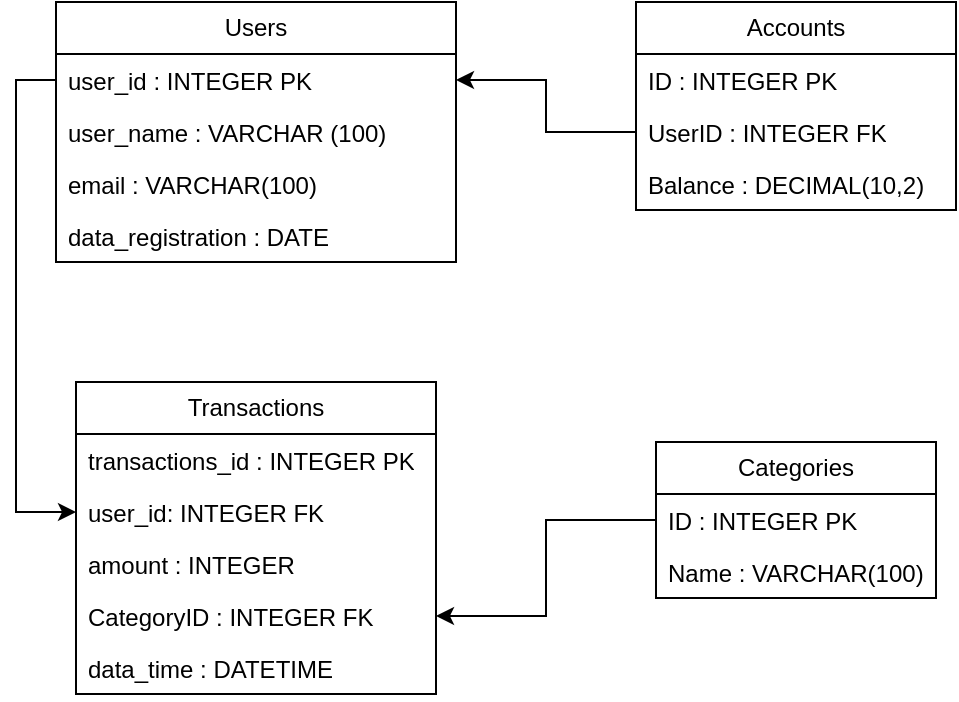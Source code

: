 <mxfile version="26.0.14">
  <diagram name="Сторінка-1" id="FXrASWdGdqumxakvUukr">
    <mxGraphModel dx="878" dy="434" grid="1" gridSize="10" guides="1" tooltips="1" connect="1" arrows="1" fold="1" page="1" pageScale="1" pageWidth="827" pageHeight="1169" math="0" shadow="0">
      <root>
        <mxCell id="0" />
        <mxCell id="1" parent="0" />
        <mxCell id="tcAAu6rSWvDC3EAtHfOZ-1" value="Users" style="swimlane;fontStyle=0;childLayout=stackLayout;horizontal=1;startSize=26;fillColor=none;horizontalStack=0;resizeParent=1;resizeParentMax=0;resizeLast=0;collapsible=1;marginBottom=0;whiteSpace=wrap;html=1;" vertex="1" parent="1">
          <mxGeometry x="50" y="610" width="200" height="130" as="geometry" />
        </mxCell>
        <mxCell id="tcAAu6rSWvDC3EAtHfOZ-2" value="user_id : INTEGER PK" style="text;strokeColor=none;fillColor=none;align=left;verticalAlign=top;spacingLeft=4;spacingRight=4;overflow=hidden;rotatable=0;points=[[0,0.5],[1,0.5]];portConstraint=eastwest;whiteSpace=wrap;html=1;" vertex="1" parent="tcAAu6rSWvDC3EAtHfOZ-1">
          <mxGeometry y="26" width="200" height="26" as="geometry" />
        </mxCell>
        <mxCell id="tcAAu6rSWvDC3EAtHfOZ-3" value="user_name : VARCHAR&amp;nbsp;&lt;span style=&quot;background-color: transparent; color: light-dark(rgb(0, 0, 0), rgb(255, 255, 255));&quot;&gt;(100)&lt;/span&gt;" style="text;strokeColor=none;fillColor=none;align=left;verticalAlign=top;spacingLeft=4;spacingRight=4;overflow=hidden;rotatable=0;points=[[0,0.5],[1,0.5]];portConstraint=eastwest;whiteSpace=wrap;html=1;" vertex="1" parent="tcAAu6rSWvDC3EAtHfOZ-1">
          <mxGeometry y="52" width="200" height="26" as="geometry" />
        </mxCell>
        <mxCell id="tcAAu6rSWvDC3EAtHfOZ-5" value="email : VARCHAR(100)" style="text;strokeColor=none;fillColor=none;align=left;verticalAlign=top;spacingLeft=4;spacingRight=4;overflow=hidden;rotatable=0;points=[[0,0.5],[1,0.5]];portConstraint=eastwest;whiteSpace=wrap;html=1;" vertex="1" parent="tcAAu6rSWvDC3EAtHfOZ-1">
          <mxGeometry y="78" width="200" height="26" as="geometry" />
        </mxCell>
        <mxCell id="tcAAu6rSWvDC3EAtHfOZ-4" value="data_registration : DATE" style="text;strokeColor=none;fillColor=none;align=left;verticalAlign=top;spacingLeft=4;spacingRight=4;overflow=hidden;rotatable=0;points=[[0,0.5],[1,0.5]];portConstraint=eastwest;whiteSpace=wrap;html=1;" vertex="1" parent="tcAAu6rSWvDC3EAtHfOZ-1">
          <mxGeometry y="104" width="200" height="26" as="geometry" />
        </mxCell>
        <mxCell id="tcAAu6rSWvDC3EAtHfOZ-6" value="Transactions" style="swimlane;fontStyle=0;childLayout=stackLayout;horizontal=1;startSize=26;fillColor=none;horizontalStack=0;resizeParent=1;resizeParentMax=0;resizeLast=0;collapsible=1;marginBottom=0;whiteSpace=wrap;html=1;" vertex="1" parent="1">
          <mxGeometry x="60" y="800" width="180" height="156" as="geometry" />
        </mxCell>
        <mxCell id="tcAAu6rSWvDC3EAtHfOZ-7" value="transactions_id : INTEGER PK" style="text;strokeColor=none;fillColor=none;align=left;verticalAlign=top;spacingLeft=4;spacingRight=4;overflow=hidden;rotatable=0;points=[[0,0.5],[1,0.5]];portConstraint=eastwest;whiteSpace=wrap;html=1;" vertex="1" parent="tcAAu6rSWvDC3EAtHfOZ-6">
          <mxGeometry y="26" width="180" height="26" as="geometry" />
        </mxCell>
        <mxCell id="tcAAu6rSWvDC3EAtHfOZ-8" value="user_id: INTEGER FK" style="text;strokeColor=none;fillColor=none;align=left;verticalAlign=top;spacingLeft=4;spacingRight=4;overflow=hidden;rotatable=0;points=[[0,0.5],[1,0.5]];portConstraint=eastwest;whiteSpace=wrap;html=1;" vertex="1" parent="tcAAu6rSWvDC3EAtHfOZ-6">
          <mxGeometry y="52" width="180" height="26" as="geometry" />
        </mxCell>
        <mxCell id="tcAAu6rSWvDC3EAtHfOZ-10" value="amount : INTEGER" style="text;strokeColor=none;fillColor=none;align=left;verticalAlign=top;spacingLeft=4;spacingRight=4;overflow=hidden;rotatable=0;points=[[0,0.5],[1,0.5]];portConstraint=eastwest;whiteSpace=wrap;html=1;" vertex="1" parent="tcAAu6rSWvDC3EAtHfOZ-6">
          <mxGeometry y="78" width="180" height="26" as="geometry" />
        </mxCell>
        <mxCell id="tcAAu6rSWvDC3EAtHfOZ-9" value="CategoryID : INTEGER FK" style="text;strokeColor=none;fillColor=none;align=left;verticalAlign=top;spacingLeft=4;spacingRight=4;overflow=hidden;rotatable=0;points=[[0,0.5],[1,0.5]];portConstraint=eastwest;whiteSpace=wrap;html=1;" vertex="1" parent="tcAAu6rSWvDC3EAtHfOZ-6">
          <mxGeometry y="104" width="180" height="26" as="geometry" />
        </mxCell>
        <mxCell id="tcAAu6rSWvDC3EAtHfOZ-11" value="data_time : DATETIME" style="text;strokeColor=none;fillColor=none;align=left;verticalAlign=top;spacingLeft=4;spacingRight=4;overflow=hidden;rotatable=0;points=[[0,0.5],[1,0.5]];portConstraint=eastwest;whiteSpace=wrap;html=1;" vertex="1" parent="tcAAu6rSWvDC3EAtHfOZ-6">
          <mxGeometry y="130" width="180" height="26" as="geometry" />
        </mxCell>
        <mxCell id="tcAAu6rSWvDC3EAtHfOZ-20" style="edgeStyle=orthogonalEdgeStyle;rounded=0;orthogonalLoop=1;jettySize=auto;html=1;entryX=1;entryY=0.5;entryDx=0;entryDy=0;" edge="1" parent="1" source="tcAAu6rSWvDC3EAtHfOZ-12" target="tcAAu6rSWvDC3EAtHfOZ-9">
          <mxGeometry relative="1" as="geometry" />
        </mxCell>
        <mxCell id="tcAAu6rSWvDC3EAtHfOZ-12" value="Categories" style="swimlane;fontStyle=0;childLayout=stackLayout;horizontal=1;startSize=26;fillColor=none;horizontalStack=0;resizeParent=1;resizeParentMax=0;resizeLast=0;collapsible=1;marginBottom=0;whiteSpace=wrap;html=1;" vertex="1" parent="1">
          <mxGeometry x="350" y="830" width="140" height="78" as="geometry" />
        </mxCell>
        <mxCell id="tcAAu6rSWvDC3EAtHfOZ-13" value="ID : INTEGER PK" style="text;strokeColor=none;fillColor=none;align=left;verticalAlign=top;spacingLeft=4;spacingRight=4;overflow=hidden;rotatable=0;points=[[0,0.5],[1,0.5]];portConstraint=eastwest;whiteSpace=wrap;html=1;" vertex="1" parent="tcAAu6rSWvDC3EAtHfOZ-12">
          <mxGeometry y="26" width="140" height="26" as="geometry" />
        </mxCell>
        <mxCell id="tcAAu6rSWvDC3EAtHfOZ-14" value="Name : VARCHAR(100)" style="text;strokeColor=none;fillColor=none;align=left;verticalAlign=top;spacingLeft=4;spacingRight=4;overflow=hidden;rotatable=0;points=[[0,0.5],[1,0.5]];portConstraint=eastwest;whiteSpace=wrap;html=1;" vertex="1" parent="tcAAu6rSWvDC3EAtHfOZ-12">
          <mxGeometry y="52" width="140" height="26" as="geometry" />
        </mxCell>
        <mxCell id="tcAAu6rSWvDC3EAtHfOZ-16" value="Accounts" style="swimlane;fontStyle=0;childLayout=stackLayout;horizontal=1;startSize=26;fillColor=none;horizontalStack=0;resizeParent=1;resizeParentMax=0;resizeLast=0;collapsible=1;marginBottom=0;whiteSpace=wrap;html=1;" vertex="1" parent="1">
          <mxGeometry x="340" y="610" width="160" height="104" as="geometry" />
        </mxCell>
        <mxCell id="tcAAu6rSWvDC3EAtHfOZ-17" value="ID : INTEGER PK" style="text;strokeColor=none;fillColor=none;align=left;verticalAlign=top;spacingLeft=4;spacingRight=4;overflow=hidden;rotatable=0;points=[[0,0.5],[1,0.5]];portConstraint=eastwest;whiteSpace=wrap;html=1;" vertex="1" parent="tcAAu6rSWvDC3EAtHfOZ-16">
          <mxGeometry y="26" width="160" height="26" as="geometry" />
        </mxCell>
        <mxCell id="tcAAu6rSWvDC3EAtHfOZ-18" value="UserID : INTEGER FK" style="text;strokeColor=none;fillColor=none;align=left;verticalAlign=top;spacingLeft=4;spacingRight=4;overflow=hidden;rotatable=0;points=[[0,0.5],[1,0.5]];portConstraint=eastwest;whiteSpace=wrap;html=1;" vertex="1" parent="tcAAu6rSWvDC3EAtHfOZ-16">
          <mxGeometry y="52" width="160" height="26" as="geometry" />
        </mxCell>
        <mxCell id="tcAAu6rSWvDC3EAtHfOZ-19" value="Balance : DECIMAL(10,2)" style="text;strokeColor=none;fillColor=none;align=left;verticalAlign=top;spacingLeft=4;spacingRight=4;overflow=hidden;rotatable=0;points=[[0,0.5],[1,0.5]];portConstraint=eastwest;whiteSpace=wrap;html=1;" vertex="1" parent="tcAAu6rSWvDC3EAtHfOZ-16">
          <mxGeometry y="78" width="160" height="26" as="geometry" />
        </mxCell>
        <mxCell id="tcAAu6rSWvDC3EAtHfOZ-23" style="edgeStyle=orthogonalEdgeStyle;rounded=0;orthogonalLoop=1;jettySize=auto;html=1;entryX=0;entryY=0.5;entryDx=0;entryDy=0;" edge="1" parent="1" source="tcAAu6rSWvDC3EAtHfOZ-2" target="tcAAu6rSWvDC3EAtHfOZ-8">
          <mxGeometry relative="1" as="geometry" />
        </mxCell>
        <mxCell id="tcAAu6rSWvDC3EAtHfOZ-24" style="edgeStyle=orthogonalEdgeStyle;rounded=0;orthogonalLoop=1;jettySize=auto;html=1;entryX=1;entryY=0.5;entryDx=0;entryDy=0;" edge="1" parent="1" source="tcAAu6rSWvDC3EAtHfOZ-18" target="tcAAu6rSWvDC3EAtHfOZ-2">
          <mxGeometry relative="1" as="geometry" />
        </mxCell>
      </root>
    </mxGraphModel>
  </diagram>
</mxfile>
